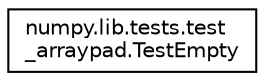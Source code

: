 digraph "Graphical Class Hierarchy"
{
 // LATEX_PDF_SIZE
  edge [fontname="Helvetica",fontsize="10",labelfontname="Helvetica",labelfontsize="10"];
  node [fontname="Helvetica",fontsize="10",shape=record];
  rankdir="LR";
  Node0 [label="numpy.lib.tests.test\l_arraypad.TestEmpty",height=0.2,width=0.4,color="black", fillcolor="white", style="filled",URL="$classnumpy_1_1lib_1_1tests_1_1test__arraypad_1_1TestEmpty.html",tooltip=" "];
}
